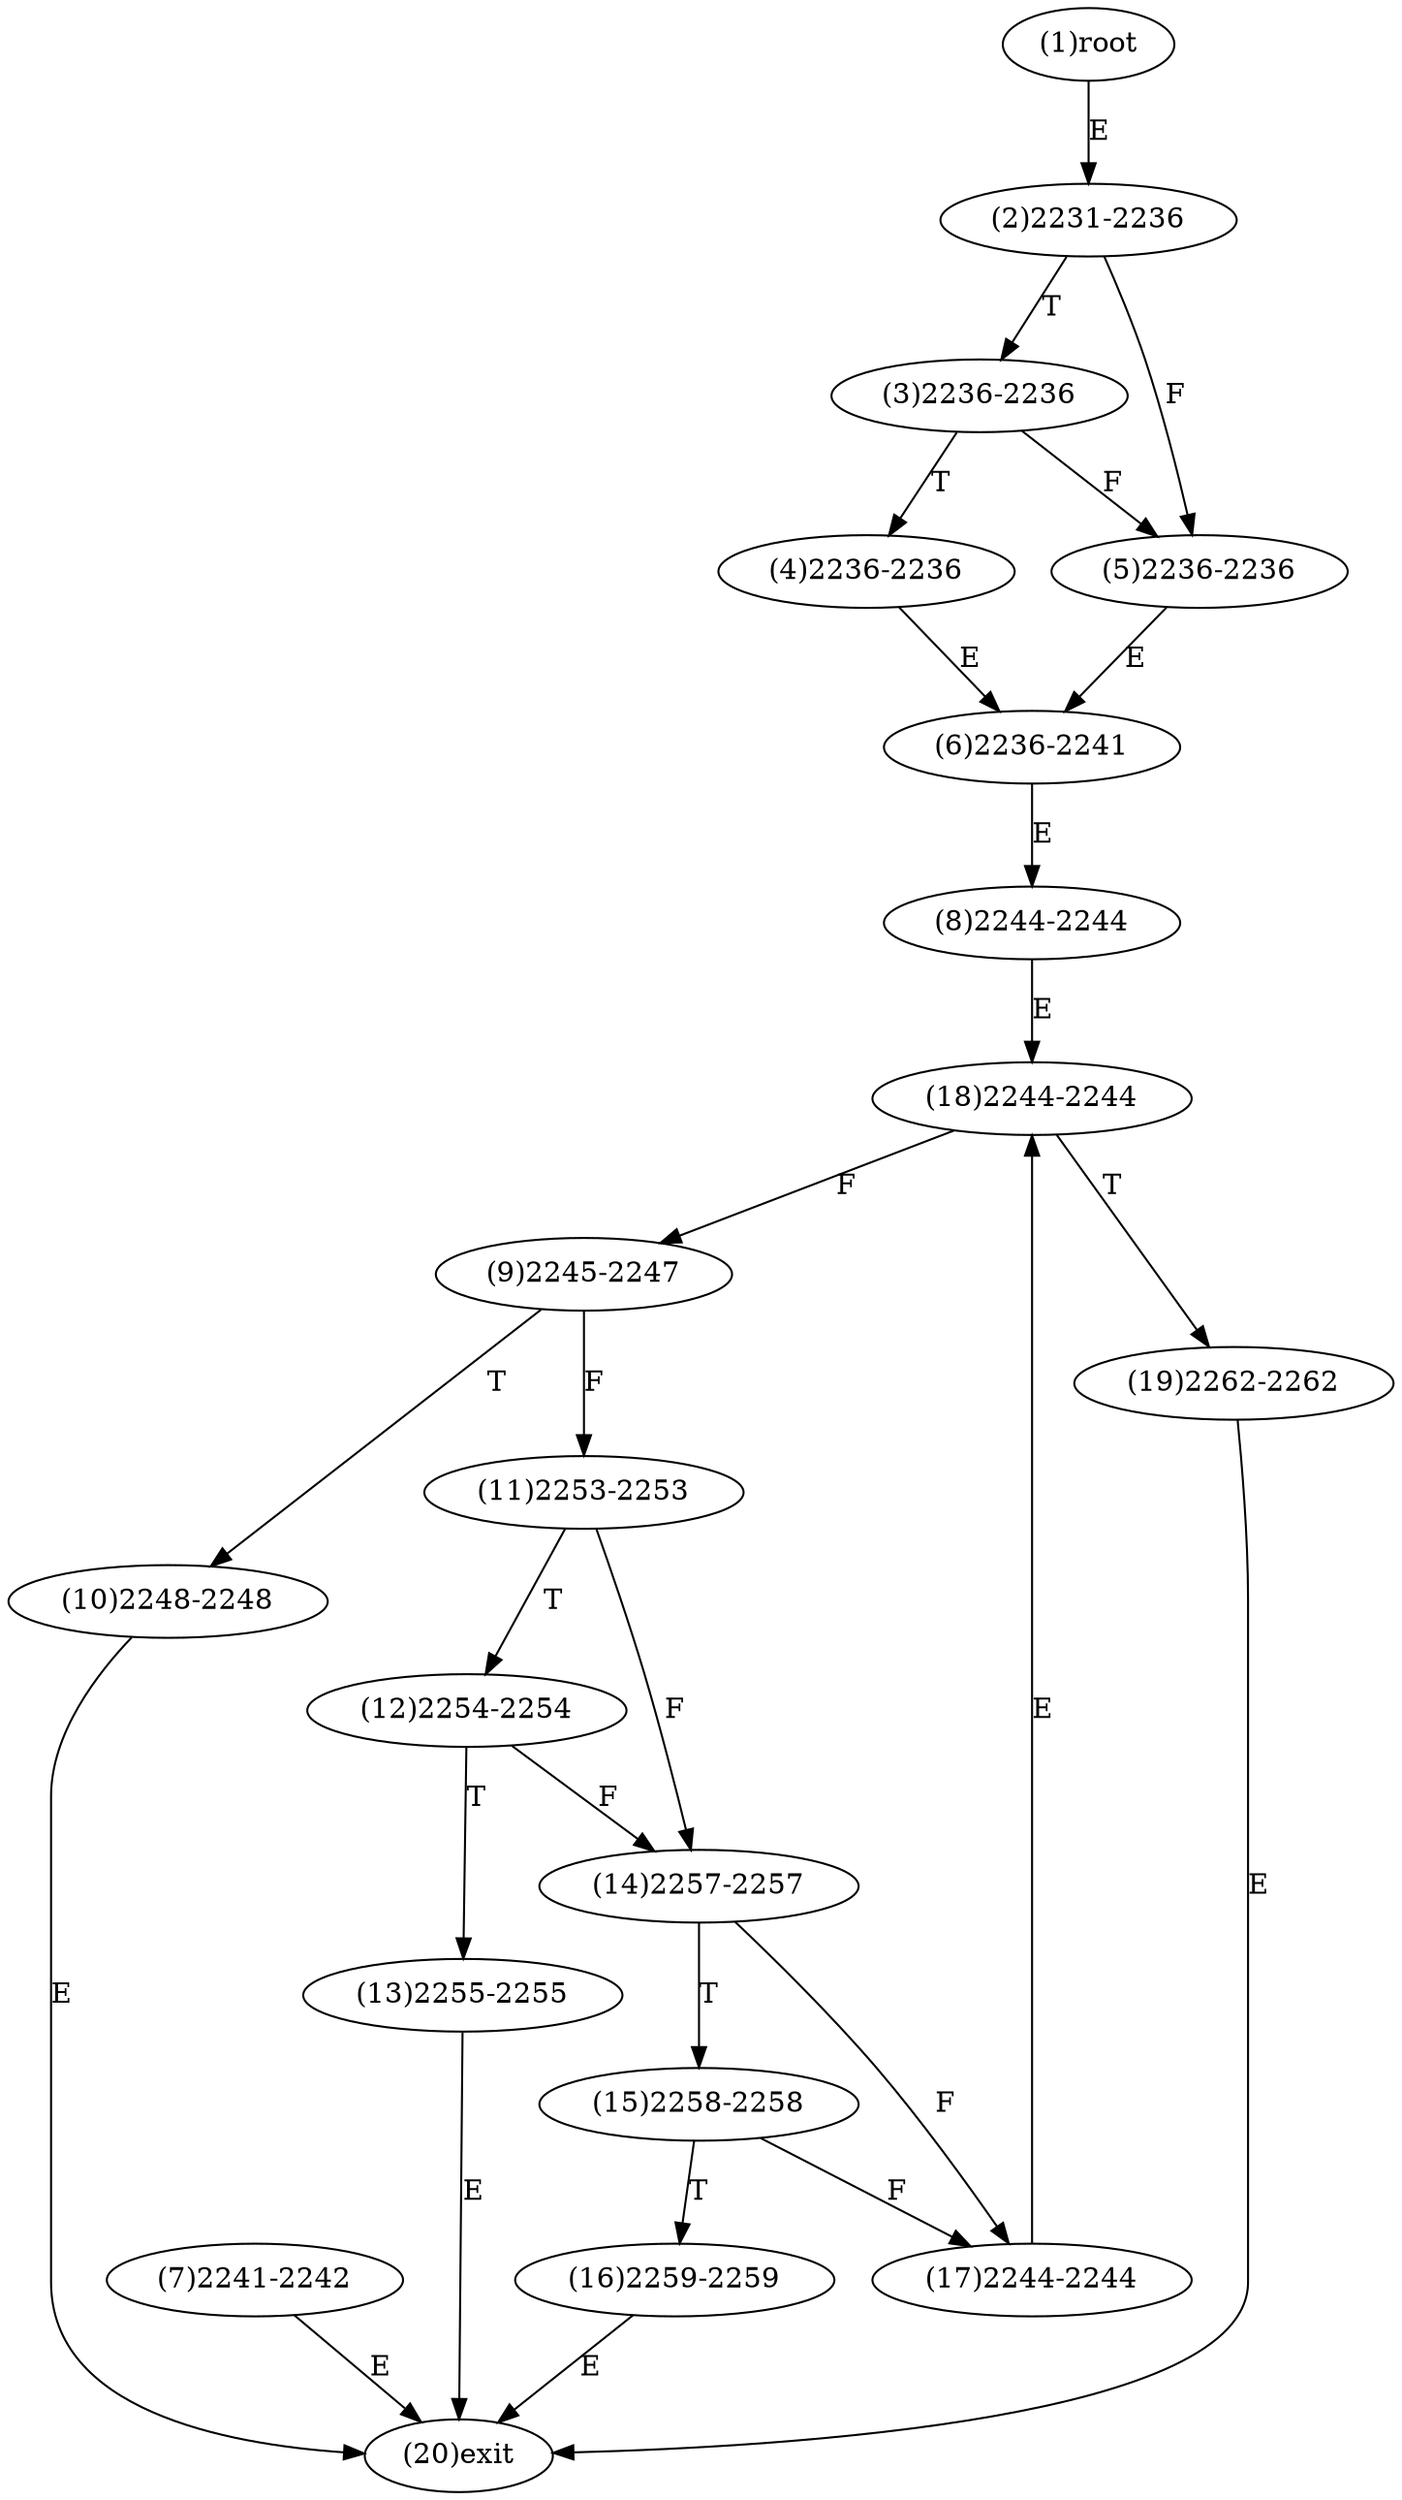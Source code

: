 digraph "" { 
1[ label="(1)root"];
2[ label="(2)2231-2236"];
3[ label="(3)2236-2236"];
4[ label="(4)2236-2236"];
5[ label="(5)2236-2236"];
6[ label="(6)2236-2241"];
7[ label="(7)2241-2242"];
8[ label="(8)2244-2244"];
9[ label="(9)2245-2247"];
10[ label="(10)2248-2248"];
11[ label="(11)2253-2253"];
12[ label="(12)2254-2254"];
13[ label="(13)2255-2255"];
14[ label="(14)2257-2257"];
15[ label="(15)2258-2258"];
17[ label="(17)2244-2244"];
16[ label="(16)2259-2259"];
19[ label="(19)2262-2262"];
18[ label="(18)2244-2244"];
20[ label="(20)exit"];
1->2[ label="E"];
2->5[ label="F"];
2->3[ label="T"];
3->5[ label="F"];
3->4[ label="T"];
4->6[ label="E"];
5->6[ label="E"];
6->8[ label="E"];
7->20[ label="E"];
8->18[ label="E"];
9->11[ label="F"];
9->10[ label="T"];
10->20[ label="E"];
11->14[ label="F"];
11->12[ label="T"];
12->14[ label="F"];
12->13[ label="T"];
13->20[ label="E"];
14->17[ label="F"];
14->15[ label="T"];
15->17[ label="F"];
15->16[ label="T"];
16->20[ label="E"];
17->18[ label="E"];
18->9[ label="F"];
18->19[ label="T"];
19->20[ label="E"];
}